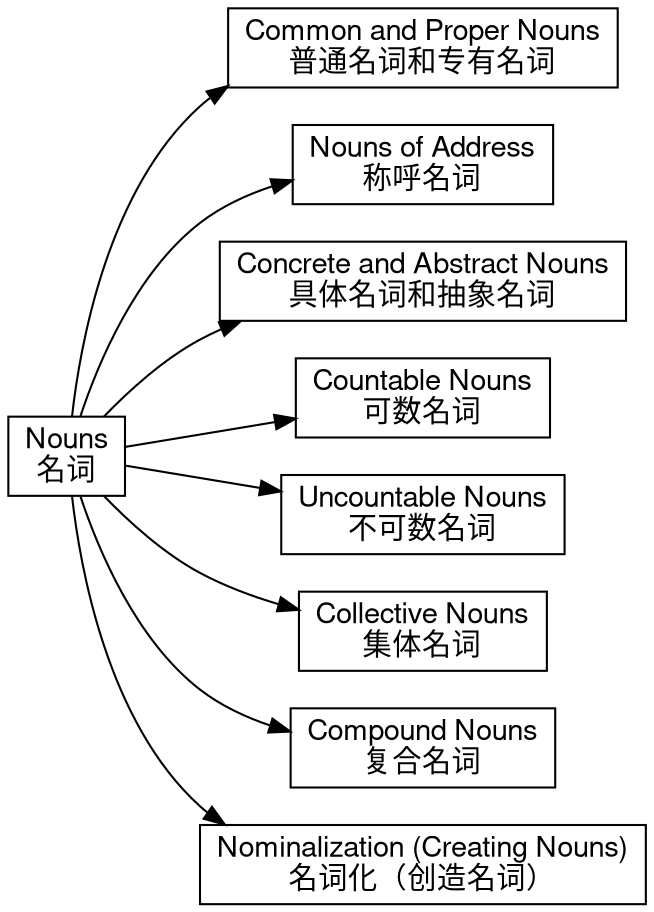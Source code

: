 digraph GrammarC1_F {
	rankdir=LR
	node [fontname="Helvetica, SimHei" fontsize=14 shape=rect]
	C1 [label="Nouns
名词"]
	D1 [label="Common and Proper Nouns
普通名词和专有名词"]
	D2 [label="Nouns of Address
称呼名词"]
	D3 [label="Concrete and Abstract Nouns
具体名词和抽象名词"]
	D4 [label="Countable Nouns
可数名词"]
	D5 [label="Uncountable Nouns
不可数名词"]
	D6 [label="Collective Nouns
集体名词"]
	D7 [label="Compound Nouns
复合名词"]
	D8 [label="Nominalization (Creating Nouns)
名词化（创造名词）"]
	C1 -> D1
	C1 -> D2
	C1 -> D3
	C1 -> D4
	C1 -> D5
	C1 -> D6
	C1 -> D7
	C1 -> D8
}
